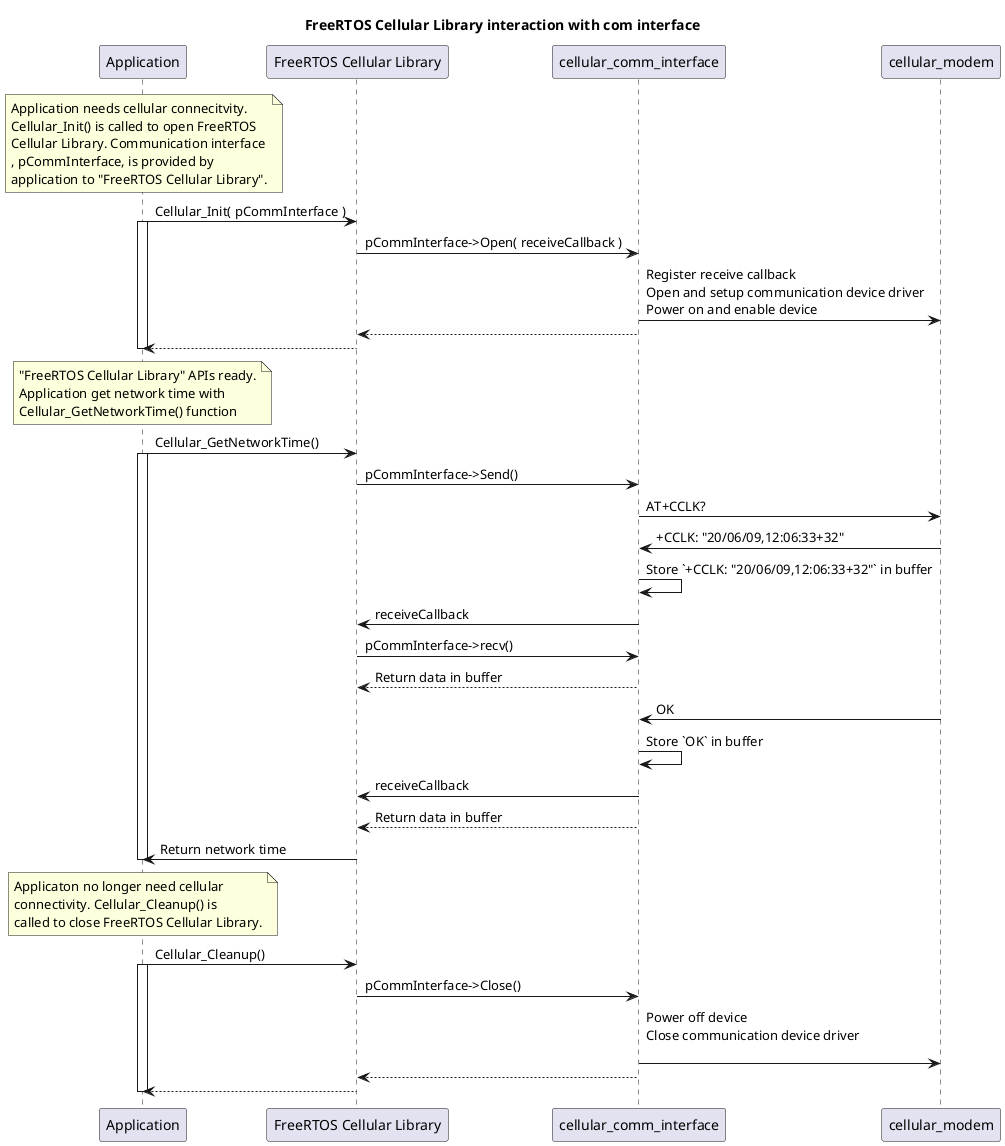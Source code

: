 @startuml

Title FreeRTOS Cellular Library interaction with com interface

participant Application
participant "FreeRTOS Cellular Library"
participant cellular_comm_interface
participant cellular_modem

note over Application : Application needs cellular connecitvity.\nCellular_Init() is called to open FreeRTOS \nCellular Library. Communication interface\n, pCommInterface, is provided by\napplication to "FreeRTOS Cellular Library".

Application -> "FreeRTOS Cellular Library" : Cellular_Init( pCommInterface )

activate Application

"FreeRTOS Cellular Library" ->cellular_comm_interface : pCommInterface->Open( receiveCallback )

cellular_comm_interface->cellular_modem : Register receive callback\nOpen and setup communication device driver\nPower on and enable device

cellular_comm_interface-->"FreeRTOS Cellular Library":

"FreeRTOS Cellular Library"-->Application:

deactivate Application

note over Application : "FreeRTOS Cellular Library" APIs ready.\nApplication get network time with\nCellular_GetNetworkTime() function

Application -> "FreeRTOS Cellular Library" : Cellular_GetNetworkTime()

activate Application

"FreeRTOS Cellular Library"->cellular_comm_interface : pCommInterface->Send()

cellular_comm_interface->cellular_modem : AT+CCLK?

cellular_modem->cellular_comm_interface : +CCLK: "20/06/09,12:06:33+32"

cellular_comm_interface->cellular_comm_interface : Store `+CCLK: "20/06/09,12:06:33+32"` in buffer

cellular_comm_interface->"FreeRTOS Cellular Library" : receiveCallback

"FreeRTOS Cellular Library"->cellular_comm_interface : pCommInterface->recv()

cellular_comm_interface-->"FreeRTOS Cellular Library" : Return data in buffer

cellular_modem->cellular_comm_interface : OK

cellular_comm_interface->cellular_comm_interface : Store `OK` in buffer

cellular_comm_interface->"FreeRTOS Cellular Library" : receiveCallback

cellular_comm_interface-->"FreeRTOS Cellular Library" : Return data in buffer

"FreeRTOS Cellular Library"->Application : Return network time

deactivate Application

note over Application : Applicaton no longer need cellular\nconnectivity. Cellular_Cleanup() is \ncalled to close FreeRTOS Cellular Library.

Application -> "FreeRTOS Cellular Library" : Cellular_Cleanup()

activate Application

"FreeRTOS Cellular Library"->cellular_comm_interface : pCommInterface->Close()

cellular_comm_interface->cellular_modem : Power off device\nClose communication device driver\n

cellular_comm_interface-->"FreeRTOS Cellular Library":

"FreeRTOS Cellular Library"-->Application:

deactivate Application

@enduml
